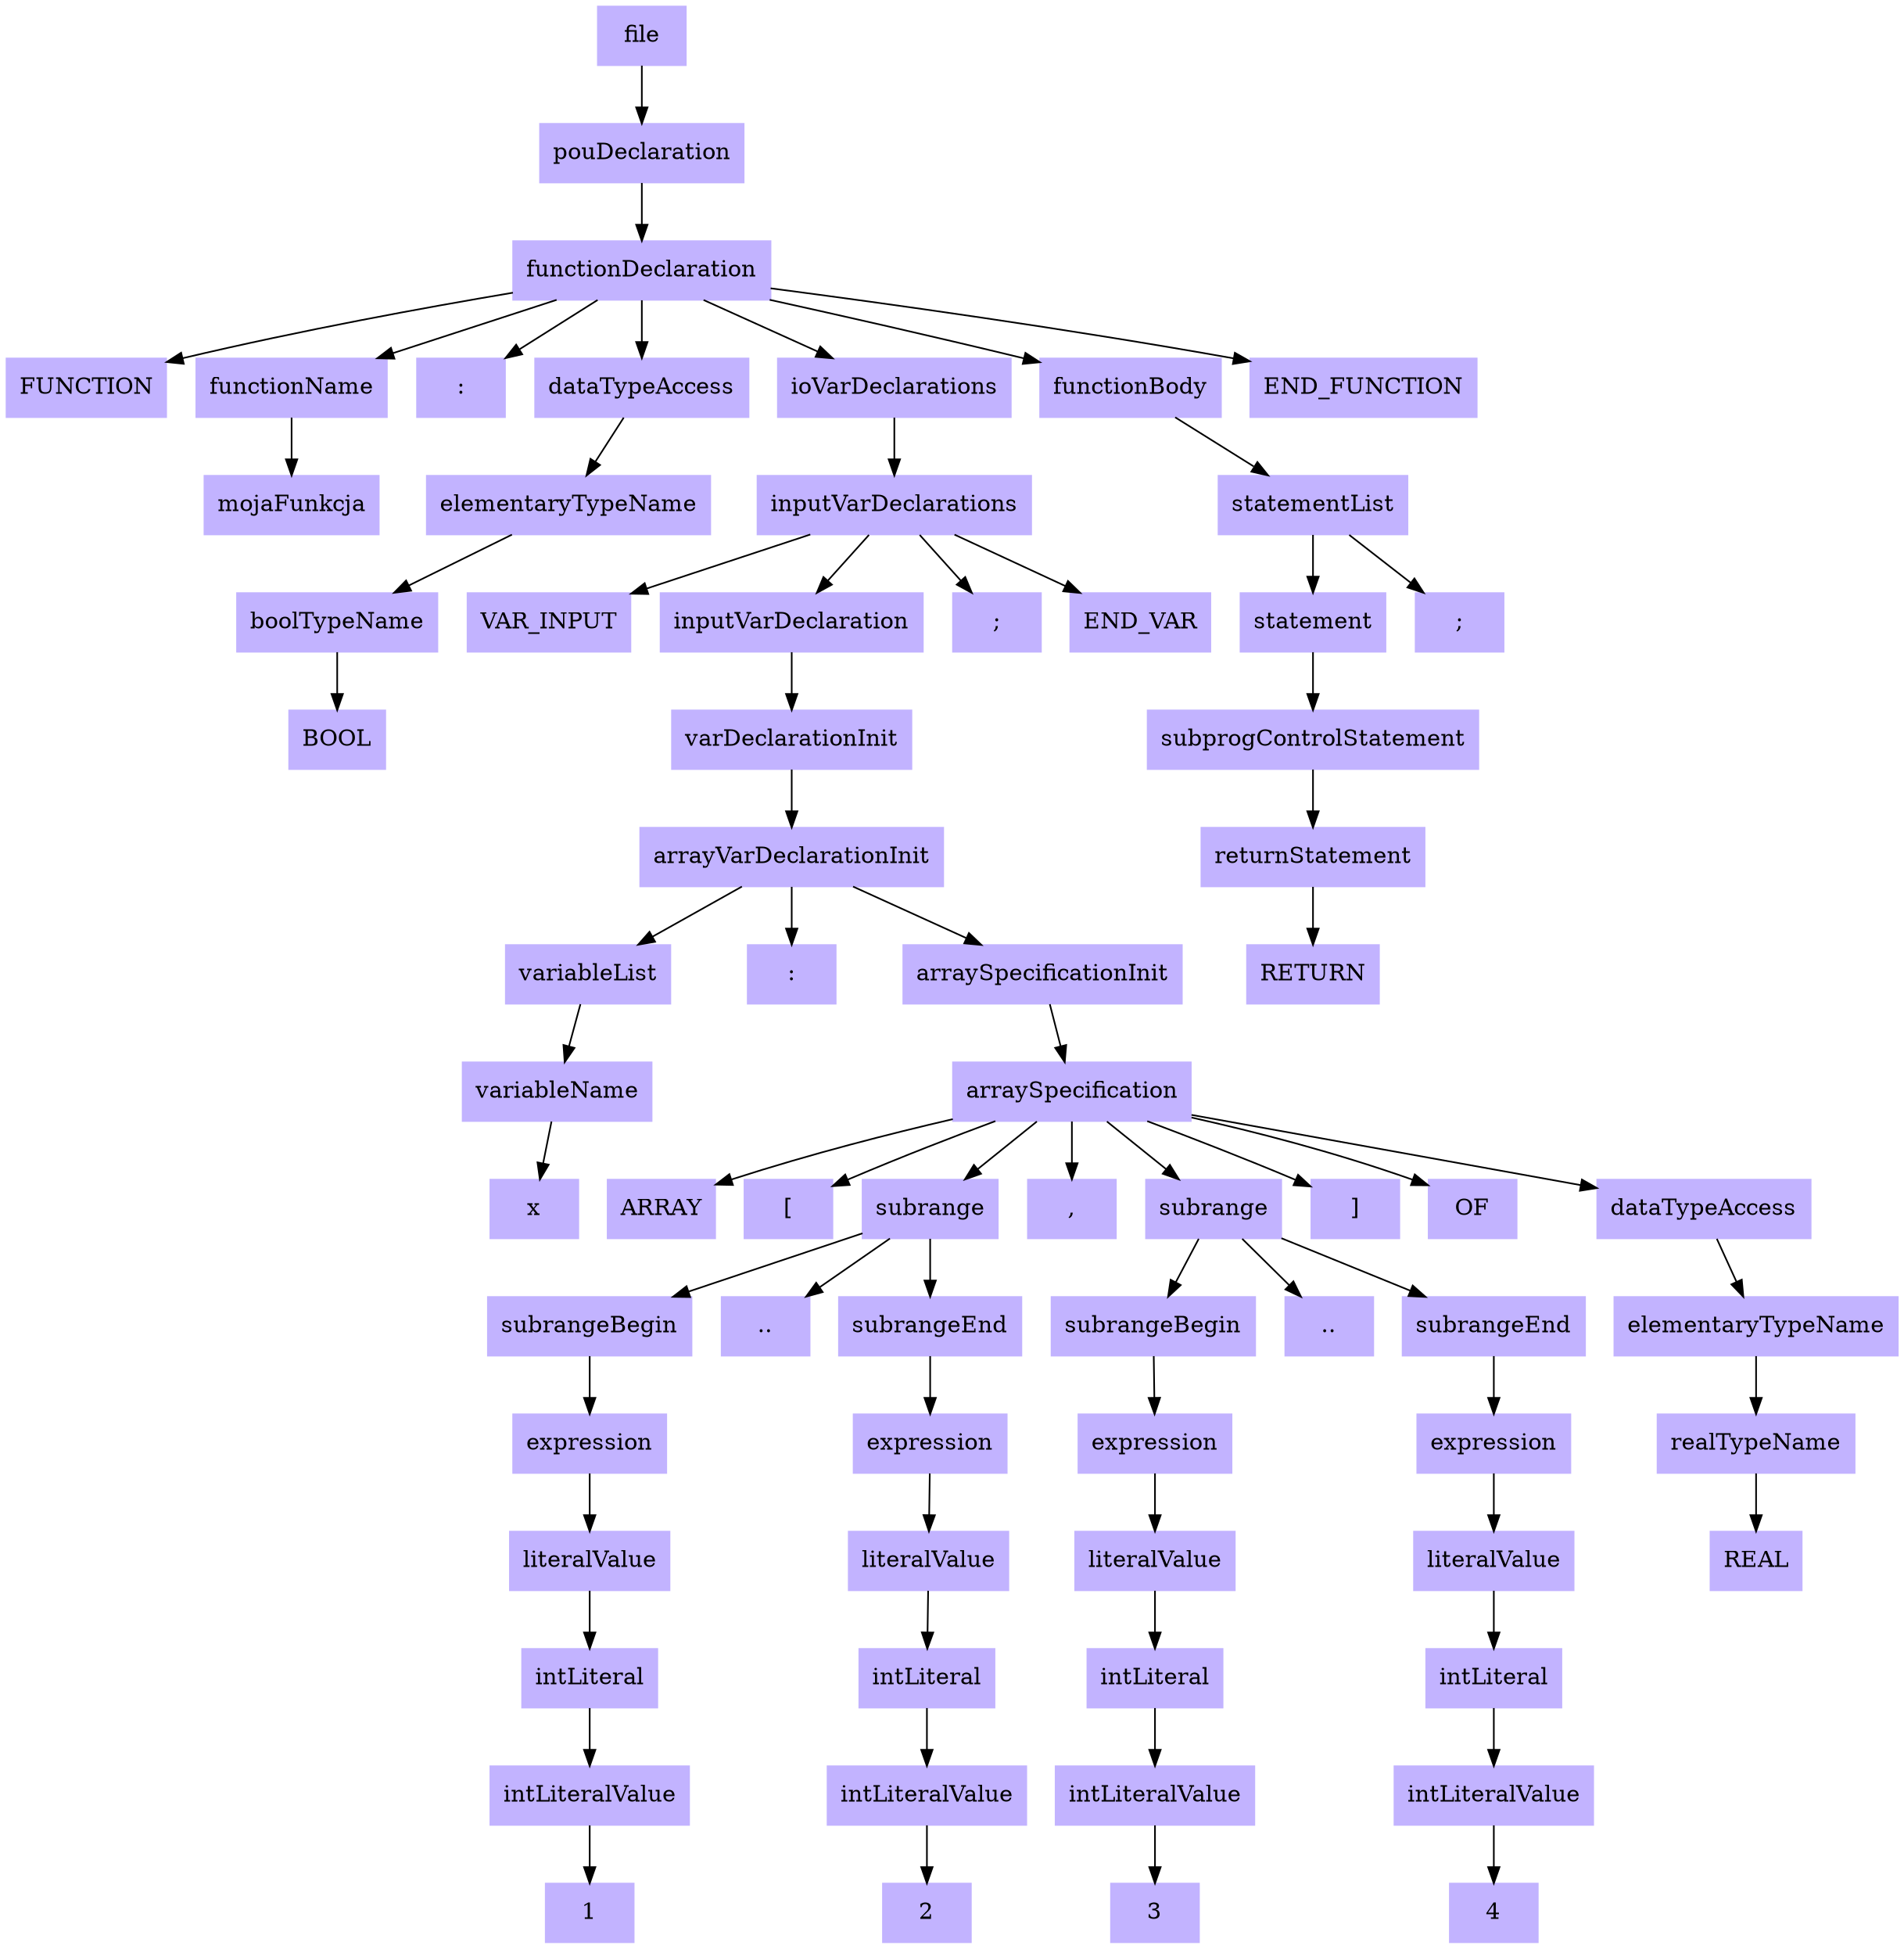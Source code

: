 digraph ParseTree {
node [shape=box, style=filled, color=".7 .3 1.0"];
node0 [label="file"];
node1 [label="pouDeclaration"];
node0 -> node1;
node2 [label="functionDeclaration"];
node1 -> node2;
node3 [label="FUNCTION"];
node2 -> node3;
node4 [label="functionName"];
node2 -> node4;
node5 [label="mojaFunkcja"];
node4 -> node5;
node6 [label=":"];
node2 -> node6;
node7 [label="dataTypeAccess"];
node2 -> node7;
node8 [label="elementaryTypeName"];
node7 -> node8;
node9 [label="boolTypeName"];
node8 -> node9;
node10 [label="BOOL"];
node9 -> node10;
node11 [label="ioVarDeclarations"];
node2 -> node11;
node12 [label="inputVarDeclarations"];
node11 -> node12;
node13 [label="VAR_INPUT"];
node12 -> node13;
node14 [label="inputVarDeclaration"];
node12 -> node14;
node15 [label="varDeclarationInit"];
node14 -> node15;
node16 [label="arrayVarDeclarationInit"];
node15 -> node16;
node17 [label="variableList"];
node16 -> node17;
node18 [label="variableName"];
node17 -> node18;
node19 [label="x"];
node18 -> node19;
node20 [label=":"];
node16 -> node20;
node21 [label="arraySpecificationInit"];
node16 -> node21;
node22 [label="arraySpecification"];
node21 -> node22;
node23 [label="ARRAY"];
node22 -> node23;
node24 [label="["];
node22 -> node24;
node25 [label="subrange"];
node22 -> node25;
node26 [label="subrangeBegin"];
node25 -> node26;
node27 [label="expression"];
node26 -> node27;
node28 [label="literalValue"];
node27 -> node28;
node29 [label="intLiteral"];
node28 -> node29;
node30 [label="intLiteralValue"];
node29 -> node30;
node31 [label="1"];
node30 -> node31;
node32 [label=".."];
node25 -> node32;
node33 [label="subrangeEnd"];
node25 -> node33;
node34 [label="expression"];
node33 -> node34;
node35 [label="literalValue"];
node34 -> node35;
node36 [label="intLiteral"];
node35 -> node36;
node37 [label="intLiteralValue"];
node36 -> node37;
node38 [label="2"];
node37 -> node38;
node39 [label=","];
node22 -> node39;
node40 [label="subrange"];
node22 -> node40;
node41 [label="subrangeBegin"];
node40 -> node41;
node42 [label="expression"];
node41 -> node42;
node43 [label="literalValue"];
node42 -> node43;
node44 [label="intLiteral"];
node43 -> node44;
node45 [label="intLiteralValue"];
node44 -> node45;
node46 [label="3"];
node45 -> node46;
node47 [label=".."];
node40 -> node47;
node48 [label="subrangeEnd"];
node40 -> node48;
node49 [label="expression"];
node48 -> node49;
node50 [label="literalValue"];
node49 -> node50;
node51 [label="intLiteral"];
node50 -> node51;
node52 [label="intLiteralValue"];
node51 -> node52;
node53 [label="4"];
node52 -> node53;
node54 [label="]"];
node22 -> node54;
node55 [label="OF"];
node22 -> node55;
node56 [label="dataTypeAccess"];
node22 -> node56;
node57 [label="elementaryTypeName"];
node56 -> node57;
node58 [label="realTypeName"];
node57 -> node58;
node59 [label="REAL"];
node58 -> node59;
node60 [label=";"];
node12 -> node60;
node61 [label="END_VAR"];
node12 -> node61;
node62 [label="functionBody"];
node2 -> node62;
node63 [label="statementList"];
node62 -> node63;
node64 [label="statement"];
node63 -> node64;
node65 [label="subprogControlStatement"];
node64 -> node65;
node66 [label="returnStatement"];
node65 -> node66;
node67 [label="RETURN"];
node66 -> node67;
node68 [label=";"];
node63 -> node68;
node69 [label="END_FUNCTION"];
node2 -> node69;
}
